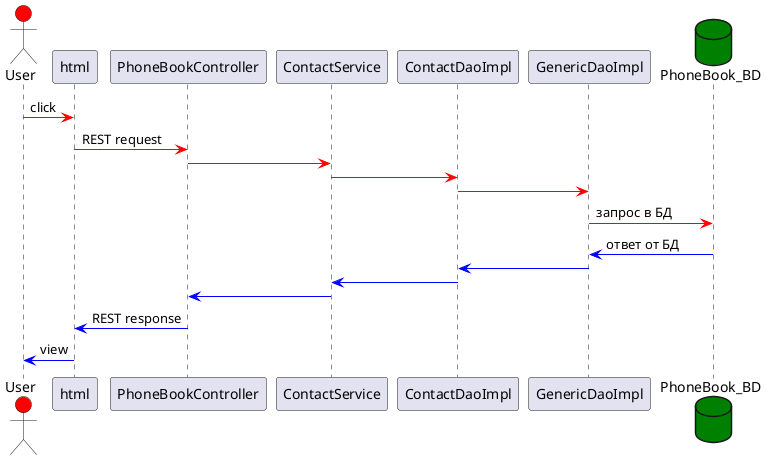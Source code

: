 @startuml

actor User #red


User [#red]-> html: click
html [#red]-> PhoneBookController: REST request
PhoneBookController [#red]-> ContactService
ContactService [#red]-> ContactDaoImpl
ContactDaoImpl [#red]->  GenericDaoImpl
database PhoneBook_BD #green
GenericDaoImpl [#red]-> PhoneBook_BD: запрос в БД
PhoneBook_BD [#blue]-> GenericDaoImpl: ответ от БД
GenericDaoImpl [#blue]-> ContactDaoImpl
ContactDaoImpl [#blue]-> ContactService
ContactService [#blue]-> PhoneBookController
PhoneBookController [#blue]-> html: REST response
html [#blue]-> User: view

@enduml